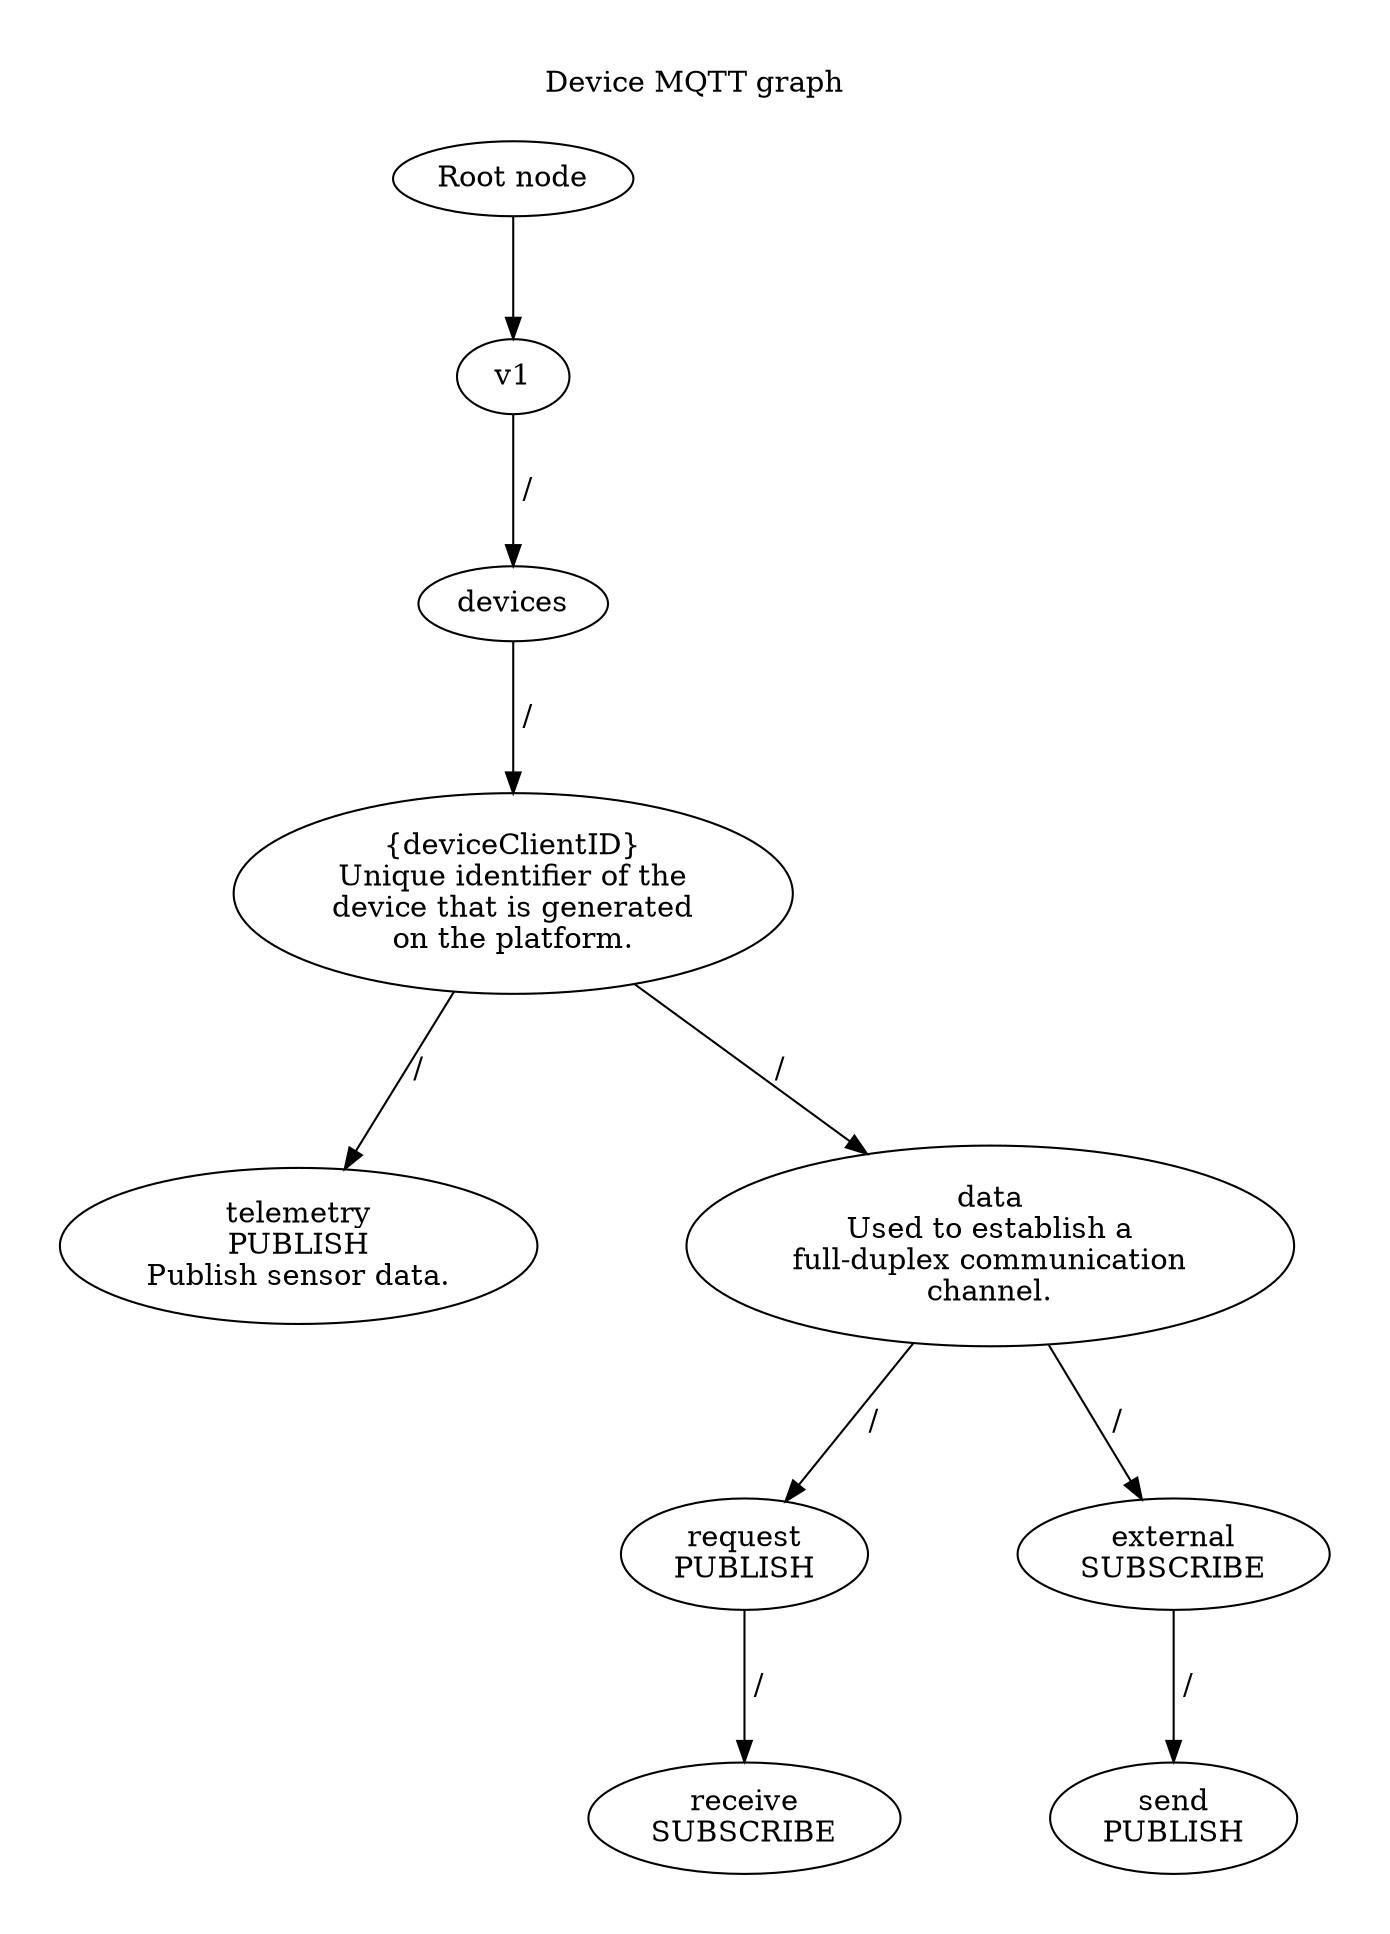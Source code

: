 digraph G {
    graph [pad=0.4, nodesep=1, ranksep=0.8, label="Device MQTT graph\n\n", labelloc=top, orientation=portrait];
    splines=true;

    /* Entities */
    rootNode [label="Root node"];
    v1Node [label="v1"];
    devicesNode [label="devices"];
    deviceClientIDNode [label="{deviceClientID}\nUnique identifier of the\ndevice that is generated\non the platform."];
    deviceTelemetryNode [label="telemetry\nPUBLISH\nPublish sensor data."];
    deviceDataNode [label="data\nUsed to establish a\nfull-duplex communication\nchannel."];
    deviceDataRequestNode [label="request\nPUBLISH"];
    deviceDataRequestReceiveNode [label="receive\nSUBSCRIBE"];
    deviceDataExternalNode [label="external\nSUBSCRIBE"];
    deviceDataExternalSendNode [label="send\nPUBLISH"];

    /* Relationships */
    rootNode -> v1Node;
    v1Node -> devicesNode [label=" /"];
    devicesNode -> deviceClientIDNode [label=" /"];
    deviceClientIDNode -> deviceTelemetryNode [label="/"];
    deviceClientIDNode -> deviceDataNode [label=" /"];
    deviceDataNode -> deviceDataRequestNode [label=" /"];
    deviceDataRequestNode -> deviceDataRequestReceiveNode [label=" /"];
    deviceDataNode -> deviceDataExternalNode [label=" /"];
    deviceDataExternalNode -> deviceDataExternalSendNode [label=" /"];

    /* Ranks */
    // { rank=same; rootNode; };
}